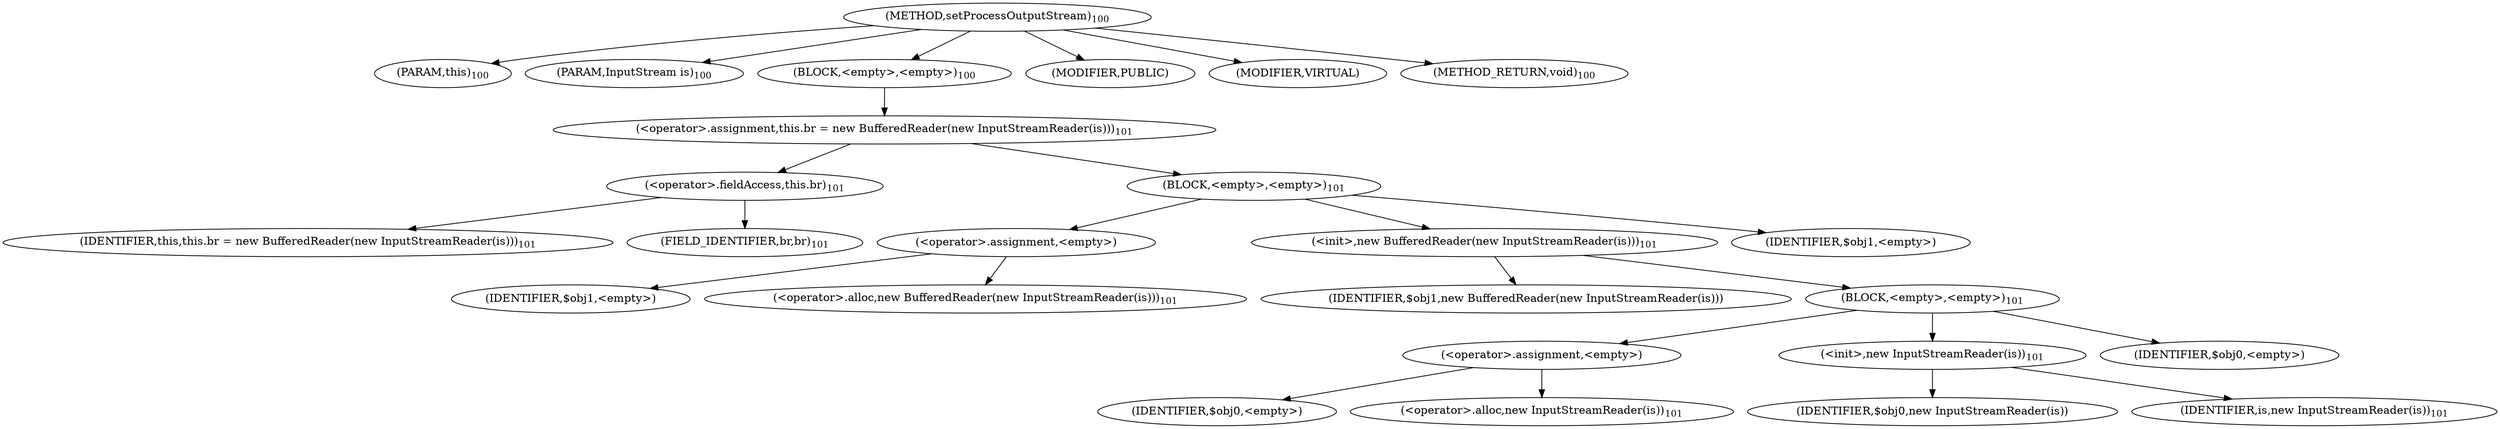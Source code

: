 digraph "setProcessOutputStream" {  
"71" [label = <(METHOD,setProcessOutputStream)<SUB>100</SUB>> ]
"72" [label = <(PARAM,this)<SUB>100</SUB>> ]
"73" [label = <(PARAM,InputStream is)<SUB>100</SUB>> ]
"74" [label = <(BLOCK,&lt;empty&gt;,&lt;empty&gt;)<SUB>100</SUB>> ]
"75" [label = <(&lt;operator&gt;.assignment,this.br = new BufferedReader(new InputStreamReader(is)))<SUB>101</SUB>> ]
"76" [label = <(&lt;operator&gt;.fieldAccess,this.br)<SUB>101</SUB>> ]
"77" [label = <(IDENTIFIER,this,this.br = new BufferedReader(new InputStreamReader(is)))<SUB>101</SUB>> ]
"78" [label = <(FIELD_IDENTIFIER,br,br)<SUB>101</SUB>> ]
"79" [label = <(BLOCK,&lt;empty&gt;,&lt;empty&gt;)<SUB>101</SUB>> ]
"80" [label = <(&lt;operator&gt;.assignment,&lt;empty&gt;)> ]
"81" [label = <(IDENTIFIER,$obj1,&lt;empty&gt;)> ]
"82" [label = <(&lt;operator&gt;.alloc,new BufferedReader(new InputStreamReader(is)))<SUB>101</SUB>> ]
"83" [label = <(&lt;init&gt;,new BufferedReader(new InputStreamReader(is)))<SUB>101</SUB>> ]
"84" [label = <(IDENTIFIER,$obj1,new BufferedReader(new InputStreamReader(is)))> ]
"85" [label = <(BLOCK,&lt;empty&gt;,&lt;empty&gt;)<SUB>101</SUB>> ]
"86" [label = <(&lt;operator&gt;.assignment,&lt;empty&gt;)> ]
"87" [label = <(IDENTIFIER,$obj0,&lt;empty&gt;)> ]
"88" [label = <(&lt;operator&gt;.alloc,new InputStreamReader(is))<SUB>101</SUB>> ]
"89" [label = <(&lt;init&gt;,new InputStreamReader(is))<SUB>101</SUB>> ]
"90" [label = <(IDENTIFIER,$obj0,new InputStreamReader(is))> ]
"91" [label = <(IDENTIFIER,is,new InputStreamReader(is))<SUB>101</SUB>> ]
"92" [label = <(IDENTIFIER,$obj0,&lt;empty&gt;)> ]
"93" [label = <(IDENTIFIER,$obj1,&lt;empty&gt;)> ]
"94" [label = <(MODIFIER,PUBLIC)> ]
"95" [label = <(MODIFIER,VIRTUAL)> ]
"96" [label = <(METHOD_RETURN,void)<SUB>100</SUB>> ]
  "71" -> "72" 
  "71" -> "73" 
  "71" -> "74" 
  "71" -> "94" 
  "71" -> "95" 
  "71" -> "96" 
  "74" -> "75" 
  "75" -> "76" 
  "75" -> "79" 
  "76" -> "77" 
  "76" -> "78" 
  "79" -> "80" 
  "79" -> "83" 
  "79" -> "93" 
  "80" -> "81" 
  "80" -> "82" 
  "83" -> "84" 
  "83" -> "85" 
  "85" -> "86" 
  "85" -> "89" 
  "85" -> "92" 
  "86" -> "87" 
  "86" -> "88" 
  "89" -> "90" 
  "89" -> "91" 
}
